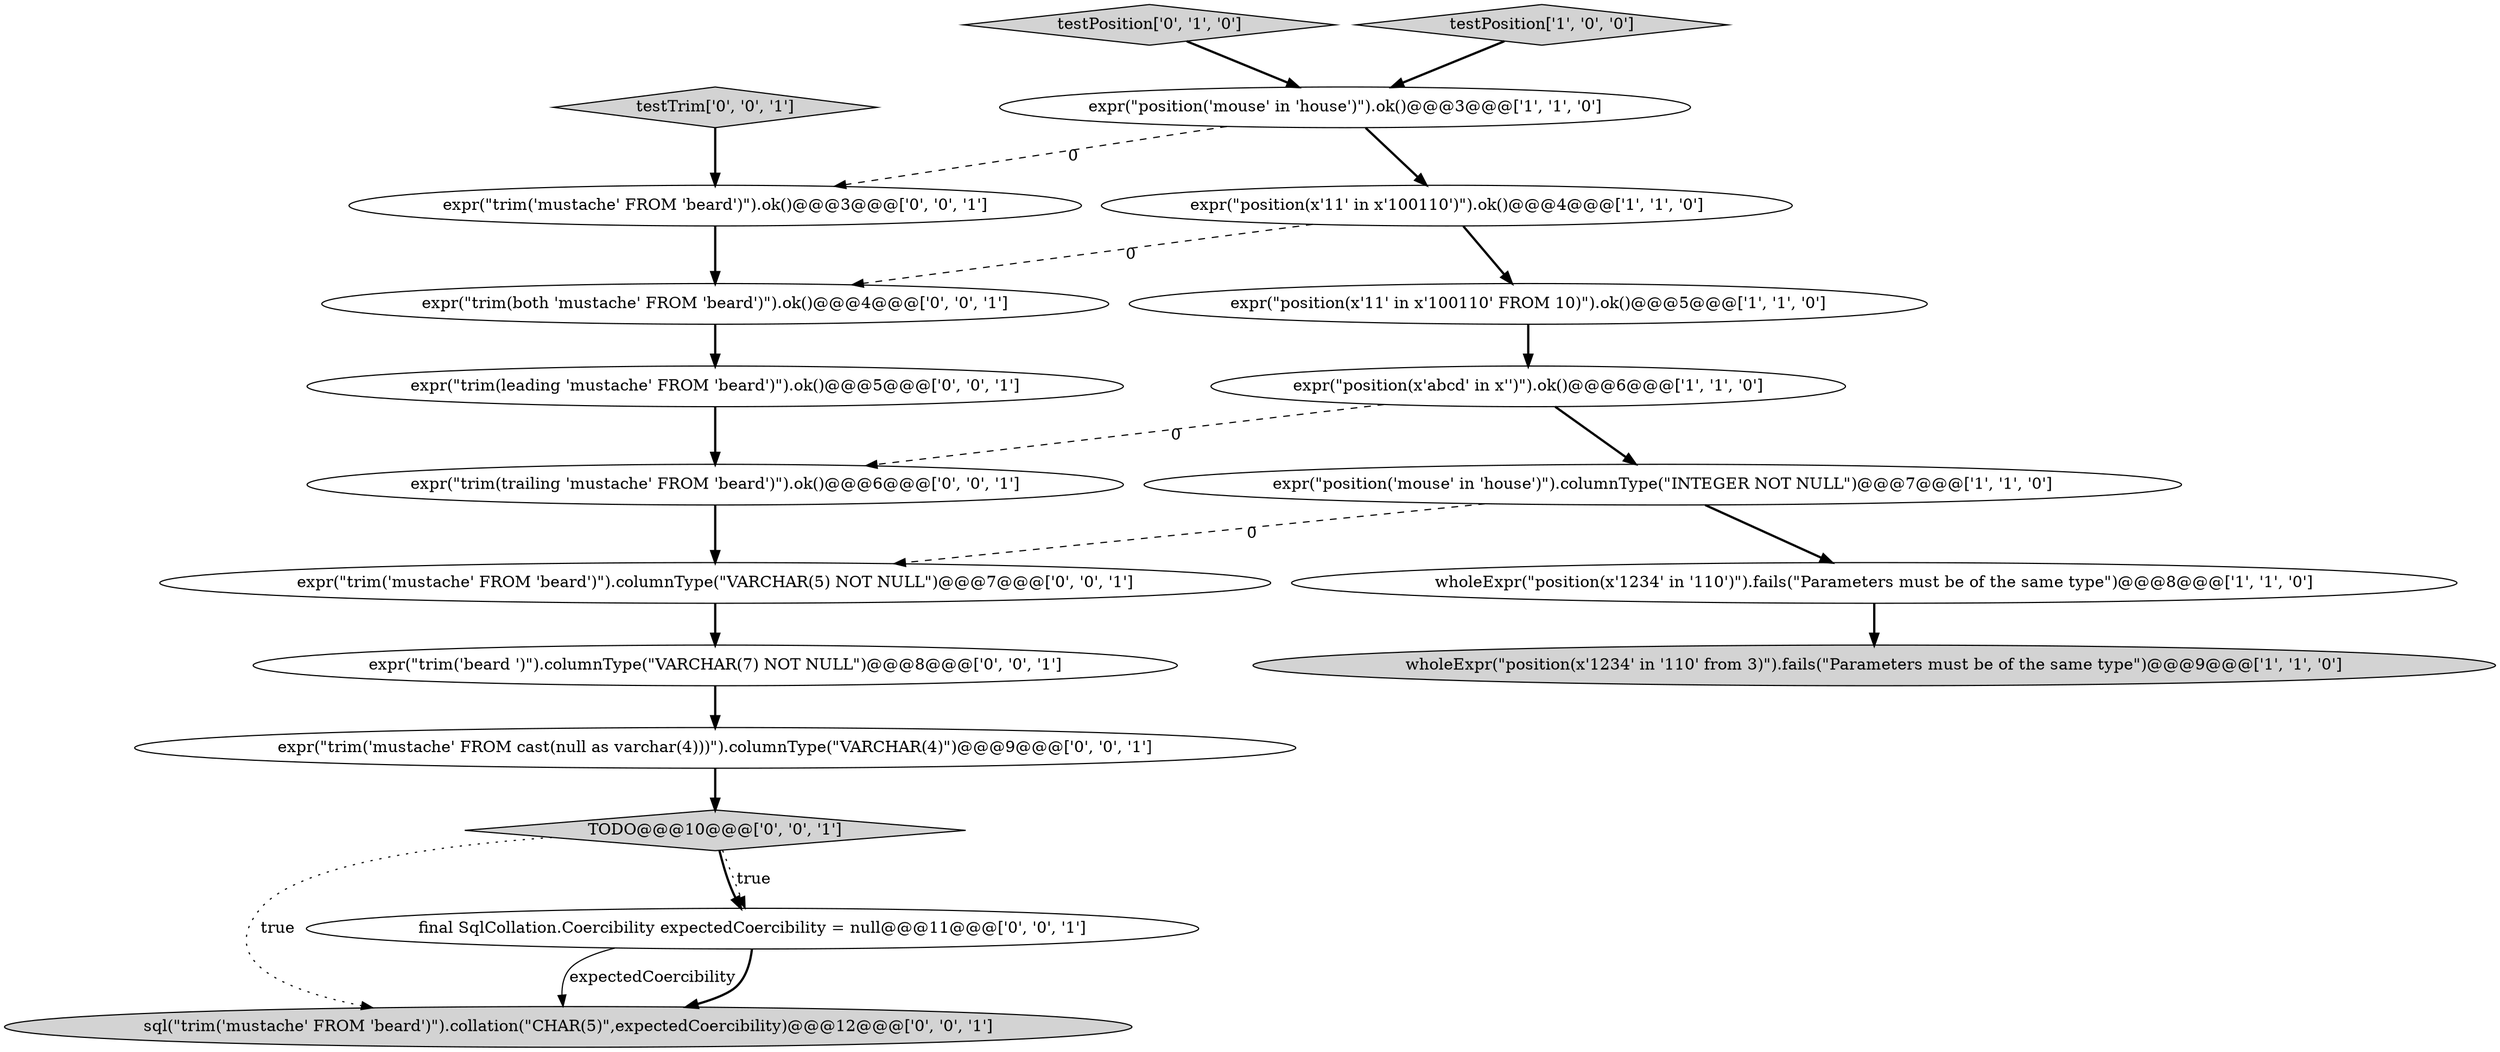 digraph {
2 [style = filled, label = "expr(\"position(x'11' in x'100110' FROM 10)\").ok()@@@5@@@['1', '1', '0']", fillcolor = white, shape = ellipse image = "AAA0AAABBB1BBB"];
3 [style = filled, label = "expr(\"position(x'11' in x'100110')\").ok()@@@4@@@['1', '1', '0']", fillcolor = white, shape = ellipse image = "AAA0AAABBB1BBB"];
8 [style = filled, label = "testPosition['0', '1', '0']", fillcolor = lightgray, shape = diamond image = "AAA0AAABBB2BBB"];
9 [style = filled, label = "expr(\"trim(both 'mustache' FROM 'beard')\").ok()@@@4@@@['0', '0', '1']", fillcolor = white, shape = ellipse image = "AAA0AAABBB3BBB"];
14 [style = filled, label = "testTrim['0', '0', '1']", fillcolor = lightgray, shape = diamond image = "AAA0AAABBB3BBB"];
4 [style = filled, label = "expr(\"position('mouse' in 'house')\").ok()@@@3@@@['1', '1', '0']", fillcolor = white, shape = ellipse image = "AAA0AAABBB1BBB"];
1 [style = filled, label = "testPosition['1', '0', '0']", fillcolor = lightgray, shape = diamond image = "AAA0AAABBB1BBB"];
15 [style = filled, label = "TODO@@@10@@@['0', '0', '1']", fillcolor = lightgray, shape = diamond image = "AAA0AAABBB3BBB"];
16 [style = filled, label = "expr(\"trim('mustache' FROM cast(null as varchar(4)))\").columnType(\"VARCHAR(4)\")@@@9@@@['0', '0', '1']", fillcolor = white, shape = ellipse image = "AAA0AAABBB3BBB"];
12 [style = filled, label = "expr(\"trim('mustache' FROM 'beard')\").ok()@@@3@@@['0', '0', '1']", fillcolor = white, shape = ellipse image = "AAA0AAABBB3BBB"];
18 [style = filled, label = "expr(\"trim('mustache' FROM 'beard')\").columnType(\"VARCHAR(5) NOT NULL\")@@@7@@@['0', '0', '1']", fillcolor = white, shape = ellipse image = "AAA0AAABBB3BBB"];
13 [style = filled, label = "sql(\"trim('mustache' FROM 'beard')\").collation(\"CHAR(5)\",expectedCoercibility)@@@12@@@['0', '0', '1']", fillcolor = lightgray, shape = ellipse image = "AAA0AAABBB3BBB"];
11 [style = filled, label = "final SqlCollation.Coercibility expectedCoercibility = null@@@11@@@['0', '0', '1']", fillcolor = white, shape = ellipse image = "AAA0AAABBB3BBB"];
10 [style = filled, label = "expr(\"trim('beard ')\").columnType(\"VARCHAR(7) NOT NULL\")@@@8@@@['0', '0', '1']", fillcolor = white, shape = ellipse image = "AAA0AAABBB3BBB"];
0 [style = filled, label = "wholeExpr(\"position(x'1234' in '110')\").fails(\"Parameters must be of the same type\")@@@8@@@['1', '1', '0']", fillcolor = white, shape = ellipse image = "AAA0AAABBB1BBB"];
17 [style = filled, label = "expr(\"trim(trailing 'mustache' FROM 'beard')\").ok()@@@6@@@['0', '0', '1']", fillcolor = white, shape = ellipse image = "AAA0AAABBB3BBB"];
7 [style = filled, label = "expr(\"position(x'abcd' in x'')\").ok()@@@6@@@['1', '1', '0']", fillcolor = white, shape = ellipse image = "AAA0AAABBB1BBB"];
5 [style = filled, label = "wholeExpr(\"position(x'1234' in '110' from 3)\").fails(\"Parameters must be of the same type\")@@@9@@@['1', '1', '0']", fillcolor = lightgray, shape = ellipse image = "AAA0AAABBB1BBB"];
6 [style = filled, label = "expr(\"position('mouse' in 'house')\").columnType(\"INTEGER NOT NULL\")@@@7@@@['1', '1', '0']", fillcolor = white, shape = ellipse image = "AAA0AAABBB1BBB"];
19 [style = filled, label = "expr(\"trim(leading 'mustache' FROM 'beard')\").ok()@@@5@@@['0', '0', '1']", fillcolor = white, shape = ellipse image = "AAA0AAABBB3BBB"];
16->15 [style = bold, label=""];
4->3 [style = bold, label=""];
1->4 [style = bold, label=""];
7->17 [style = dashed, label="0"];
11->13 [style = solid, label="expectedCoercibility"];
6->0 [style = bold, label=""];
19->17 [style = bold, label=""];
12->9 [style = bold, label=""];
4->12 [style = dashed, label="0"];
15->13 [style = dotted, label="true"];
6->18 [style = dashed, label="0"];
15->11 [style = bold, label=""];
3->2 [style = bold, label=""];
18->10 [style = bold, label=""];
10->16 [style = bold, label=""];
3->9 [style = dashed, label="0"];
14->12 [style = bold, label=""];
11->13 [style = bold, label=""];
7->6 [style = bold, label=""];
15->11 [style = dotted, label="true"];
9->19 [style = bold, label=""];
2->7 [style = bold, label=""];
8->4 [style = bold, label=""];
17->18 [style = bold, label=""];
0->5 [style = bold, label=""];
}
